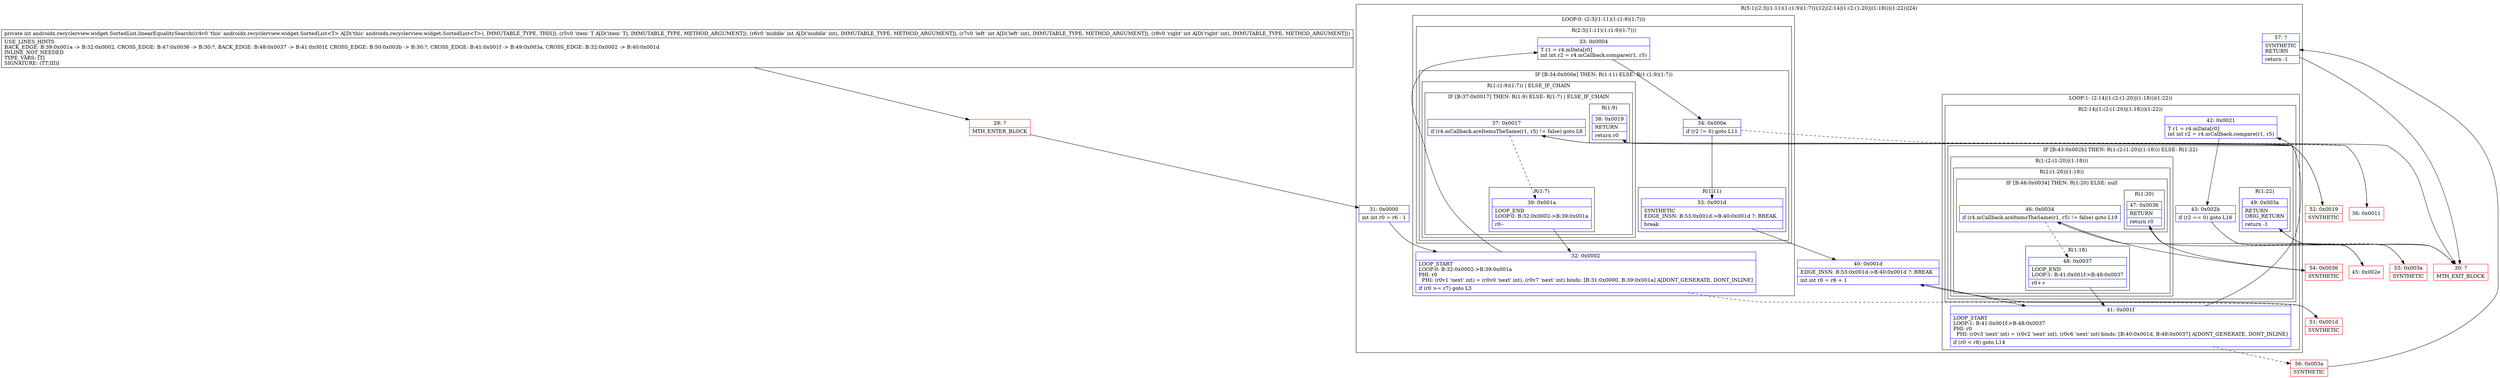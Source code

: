 digraph "CFG forandroidx.recyclerview.widget.SortedList.linearEqualitySearch(Ljava\/lang\/Object;III)I" {
subgraph cluster_Region_117638759 {
label = "R(5:1|(2:3|(1:11)(1:(1:9)(1:7)))|12|(2:14|(1:(2:(1:20)|(1:18)))(1:22))|24)";
node [shape=record,color=blue];
Node_31 [shape=record,label="{31\:\ 0x0000|int int r0 = r6 \- 1\l}"];
subgraph cluster_LoopRegion_1177206595 {
label = "LOOP:0: (2:3|(1:11)(1:(1:9)(1:7)))";
node [shape=record,color=blue];
Node_32 [shape=record,label="{32\:\ 0x0002|LOOP_START\lLOOP:0: B:32:0x0002\-\>B:39:0x001a\lPHI: r0 \l  PHI: (r0v1 'next' int) = (r0v0 'next' int), (r0v7 'next' int) binds: [B:31:0x0000, B:39:0x001a] A[DONT_GENERATE, DONT_INLINE]\l|if (r0 \>= r7) goto L3\l}"];
subgraph cluster_Region_1465269433 {
label = "R(2:3|(1:11)(1:(1:9)(1:7)))";
node [shape=record,color=blue];
Node_33 [shape=record,label="{33\:\ 0x0004|T r1 = r4.mData[r0]\lint int r2 = r4.mCallback.compare(r1, r5)\l}"];
subgraph cluster_IfRegion_1193962070 {
label = "IF [B:34:0x000e] THEN: R(1:11) ELSE: R(1:(1:9)(1:7))";
node [shape=record,color=blue];
Node_34 [shape=record,label="{34\:\ 0x000e|if (r2 != 0) goto L11\l}"];
subgraph cluster_Region_1637166092 {
label = "R(1:11)";
node [shape=record,color=blue];
Node_53 [shape=record,label="{53\:\ 0x001d|SYNTHETIC\lEDGE_INSN: B:53:0x001d\-\>B:40:0x001d ?: BREAK  \l|break\l}"];
}
subgraph cluster_Region_868500013 {
label = "R(1:(1:9)(1:7)) | ELSE_IF_CHAIN\l";
node [shape=record,color=blue];
subgraph cluster_IfRegion_1720945524 {
label = "IF [B:37:0x0017] THEN: R(1:9) ELSE: R(1:7) | ELSE_IF_CHAIN\l";
node [shape=record,color=blue];
Node_37 [shape=record,label="{37\:\ 0x0017|if (r4.mCallback.areItemsTheSame(r1, r5) != false) goto L8\l}"];
subgraph cluster_Region_1215899658 {
label = "R(1:9)";
node [shape=record,color=blue];
Node_38 [shape=record,label="{38\:\ 0x0019|RETURN\l|return r0\l}"];
}
subgraph cluster_Region_1806598852 {
label = "R(1:7)";
node [shape=record,color=blue];
Node_39 [shape=record,label="{39\:\ 0x001a|LOOP_END\lLOOP:0: B:32:0x0002\-\>B:39:0x001a\l|r0\-\-\l}"];
}
}
}
}
}
}
Node_40 [shape=record,label="{40\:\ 0x001d|EDGE_INSN: B:53:0x001d\-\>B:40:0x001d ?: BREAK  \l|int int r0 = r6 + 1\l}"];
subgraph cluster_LoopRegion_1538934497 {
label = "LOOP:1: (2:14|(1:(2:(1:20)|(1:18)))(1:22))";
node [shape=record,color=blue];
Node_41 [shape=record,label="{41\:\ 0x001f|LOOP_START\lLOOP:1: B:41:0x001f\-\>B:48:0x0037\lPHI: r0 \l  PHI: (r0v3 'next' int) = (r0v2 'next' int), (r0v6 'next' int) binds: [B:40:0x001d, B:48:0x0037] A[DONT_GENERATE, DONT_INLINE]\l|if (r0 \< r8) goto L14\l}"];
subgraph cluster_Region_575146030 {
label = "R(2:14|(1:(2:(1:20)|(1:18)))(1:22))";
node [shape=record,color=blue];
Node_42 [shape=record,label="{42\:\ 0x0021|T r1 = r4.mData[r0]\lint int r2 = r4.mCallback.compare(r1, r5)\l}"];
subgraph cluster_IfRegion_83421885 {
label = "IF [B:43:0x002b] THEN: R(1:(2:(1:20)|(1:18))) ELSE: R(1:22)";
node [shape=record,color=blue];
Node_43 [shape=record,label="{43\:\ 0x002b|if (r2 == 0) goto L16\l}"];
subgraph cluster_Region_999983878 {
label = "R(1:(2:(1:20)|(1:18)))";
node [shape=record,color=blue];
subgraph cluster_Region_36233778 {
label = "R(2:(1:20)|(1:18))";
node [shape=record,color=blue];
subgraph cluster_IfRegion_720669396 {
label = "IF [B:46:0x0034] THEN: R(1:20) ELSE: null";
node [shape=record,color=blue];
Node_46 [shape=record,label="{46\:\ 0x0034|if (r4.mCallback.areItemsTheSame(r1, r5) != false) goto L19\l}"];
subgraph cluster_Region_594562325 {
label = "R(1:20)";
node [shape=record,color=blue];
Node_47 [shape=record,label="{47\:\ 0x0036|RETURN\l|return r0\l}"];
}
}
subgraph cluster_Region_1151158256 {
label = "R(1:18)";
node [shape=record,color=blue];
Node_48 [shape=record,label="{48\:\ 0x0037|LOOP_END\lLOOP:1: B:41:0x001f\-\>B:48:0x0037\l|r0++\l}"];
}
}
}
subgraph cluster_Region_1242909495 {
label = "R(1:22)";
node [shape=record,color=blue];
Node_49 [shape=record,label="{49\:\ 0x003a|RETURN\lORIG_RETURN\l|return \-1\l}"];
}
}
}
}
Node_57 [shape=record,label="{57\:\ ?|SYNTHETIC\lRETURN\l|return \-1\l}"];
}
Node_29 [shape=record,color=red,label="{29\:\ ?|MTH_ENTER_BLOCK\l}"];
Node_36 [shape=record,color=red,label="{36\:\ 0x0011}"];
Node_52 [shape=record,color=red,label="{52\:\ 0x0019|SYNTHETIC\l}"];
Node_30 [shape=record,color=red,label="{30\:\ ?|MTH_EXIT_BLOCK\l}"];
Node_45 [shape=record,color=red,label="{45\:\ 0x002e}"];
Node_54 [shape=record,color=red,label="{54\:\ 0x0036|SYNTHETIC\l}"];
Node_55 [shape=record,color=red,label="{55\:\ 0x003a|SYNTHETIC\l}"];
Node_56 [shape=record,color=red,label="{56\:\ 0x003a|SYNTHETIC\l}"];
Node_51 [shape=record,color=red,label="{51\:\ 0x001d|SYNTHETIC\l}"];
MethodNode[shape=record,label="{private int androidx.recyclerview.widget.SortedList.linearEqualitySearch((r4v0 'this' androidx.recyclerview.widget.SortedList\<T\> A[D('this' androidx.recyclerview.widget.SortedList\<T\>), IMMUTABLE_TYPE, THIS]), (r5v0 'item' T A[D('item' T), IMMUTABLE_TYPE, METHOD_ARGUMENT]), (r6v0 'middle' int A[D('middle' int), IMMUTABLE_TYPE, METHOD_ARGUMENT]), (r7v0 'left' int A[D('left' int), IMMUTABLE_TYPE, METHOD_ARGUMENT]), (r8v0 'right' int A[D('right' int), IMMUTABLE_TYPE, METHOD_ARGUMENT]))  | USE_LINES_HINTS\lBACK_EDGE: B:39:0x001a \-\> B:32:0x0002, CROSS_EDGE: B:47:0x0036 \-\> B:30:?, BACK_EDGE: B:48:0x0037 \-\> B:41:0x001f, CROSS_EDGE: B:50:0x003b \-\> B:30:?, CROSS_EDGE: B:41:0x001f \-\> B:49:0x003a, CROSS_EDGE: B:32:0x0002 \-\> B:40:0x001d\lINLINE_NOT_NEEDED\lTYPE_VARS: [T]\lSIGNATURE: (TT;III)I\l}"];
MethodNode -> Node_29;Node_31 -> Node_32;
Node_32 -> Node_33;
Node_32 -> Node_51[style=dashed];
Node_33 -> Node_34;
Node_34 -> Node_36[style=dashed];
Node_34 -> Node_53;
Node_53 -> Node_40;
Node_37 -> Node_39[style=dashed];
Node_37 -> Node_52;
Node_38 -> Node_30;
Node_39 -> Node_32;
Node_40 -> Node_41;
Node_41 -> Node_42;
Node_41 -> Node_56[style=dashed];
Node_42 -> Node_43;
Node_43 -> Node_45;
Node_43 -> Node_55[style=dashed];
Node_46 -> Node_48[style=dashed];
Node_46 -> Node_54;
Node_47 -> Node_30;
Node_48 -> Node_41;
Node_49 -> Node_30;
Node_57 -> Node_30;
Node_29 -> Node_31;
Node_36 -> Node_37;
Node_52 -> Node_38;
Node_45 -> Node_46;
Node_54 -> Node_47;
Node_55 -> Node_49;
Node_56 -> Node_57;
Node_51 -> Node_40;
}

